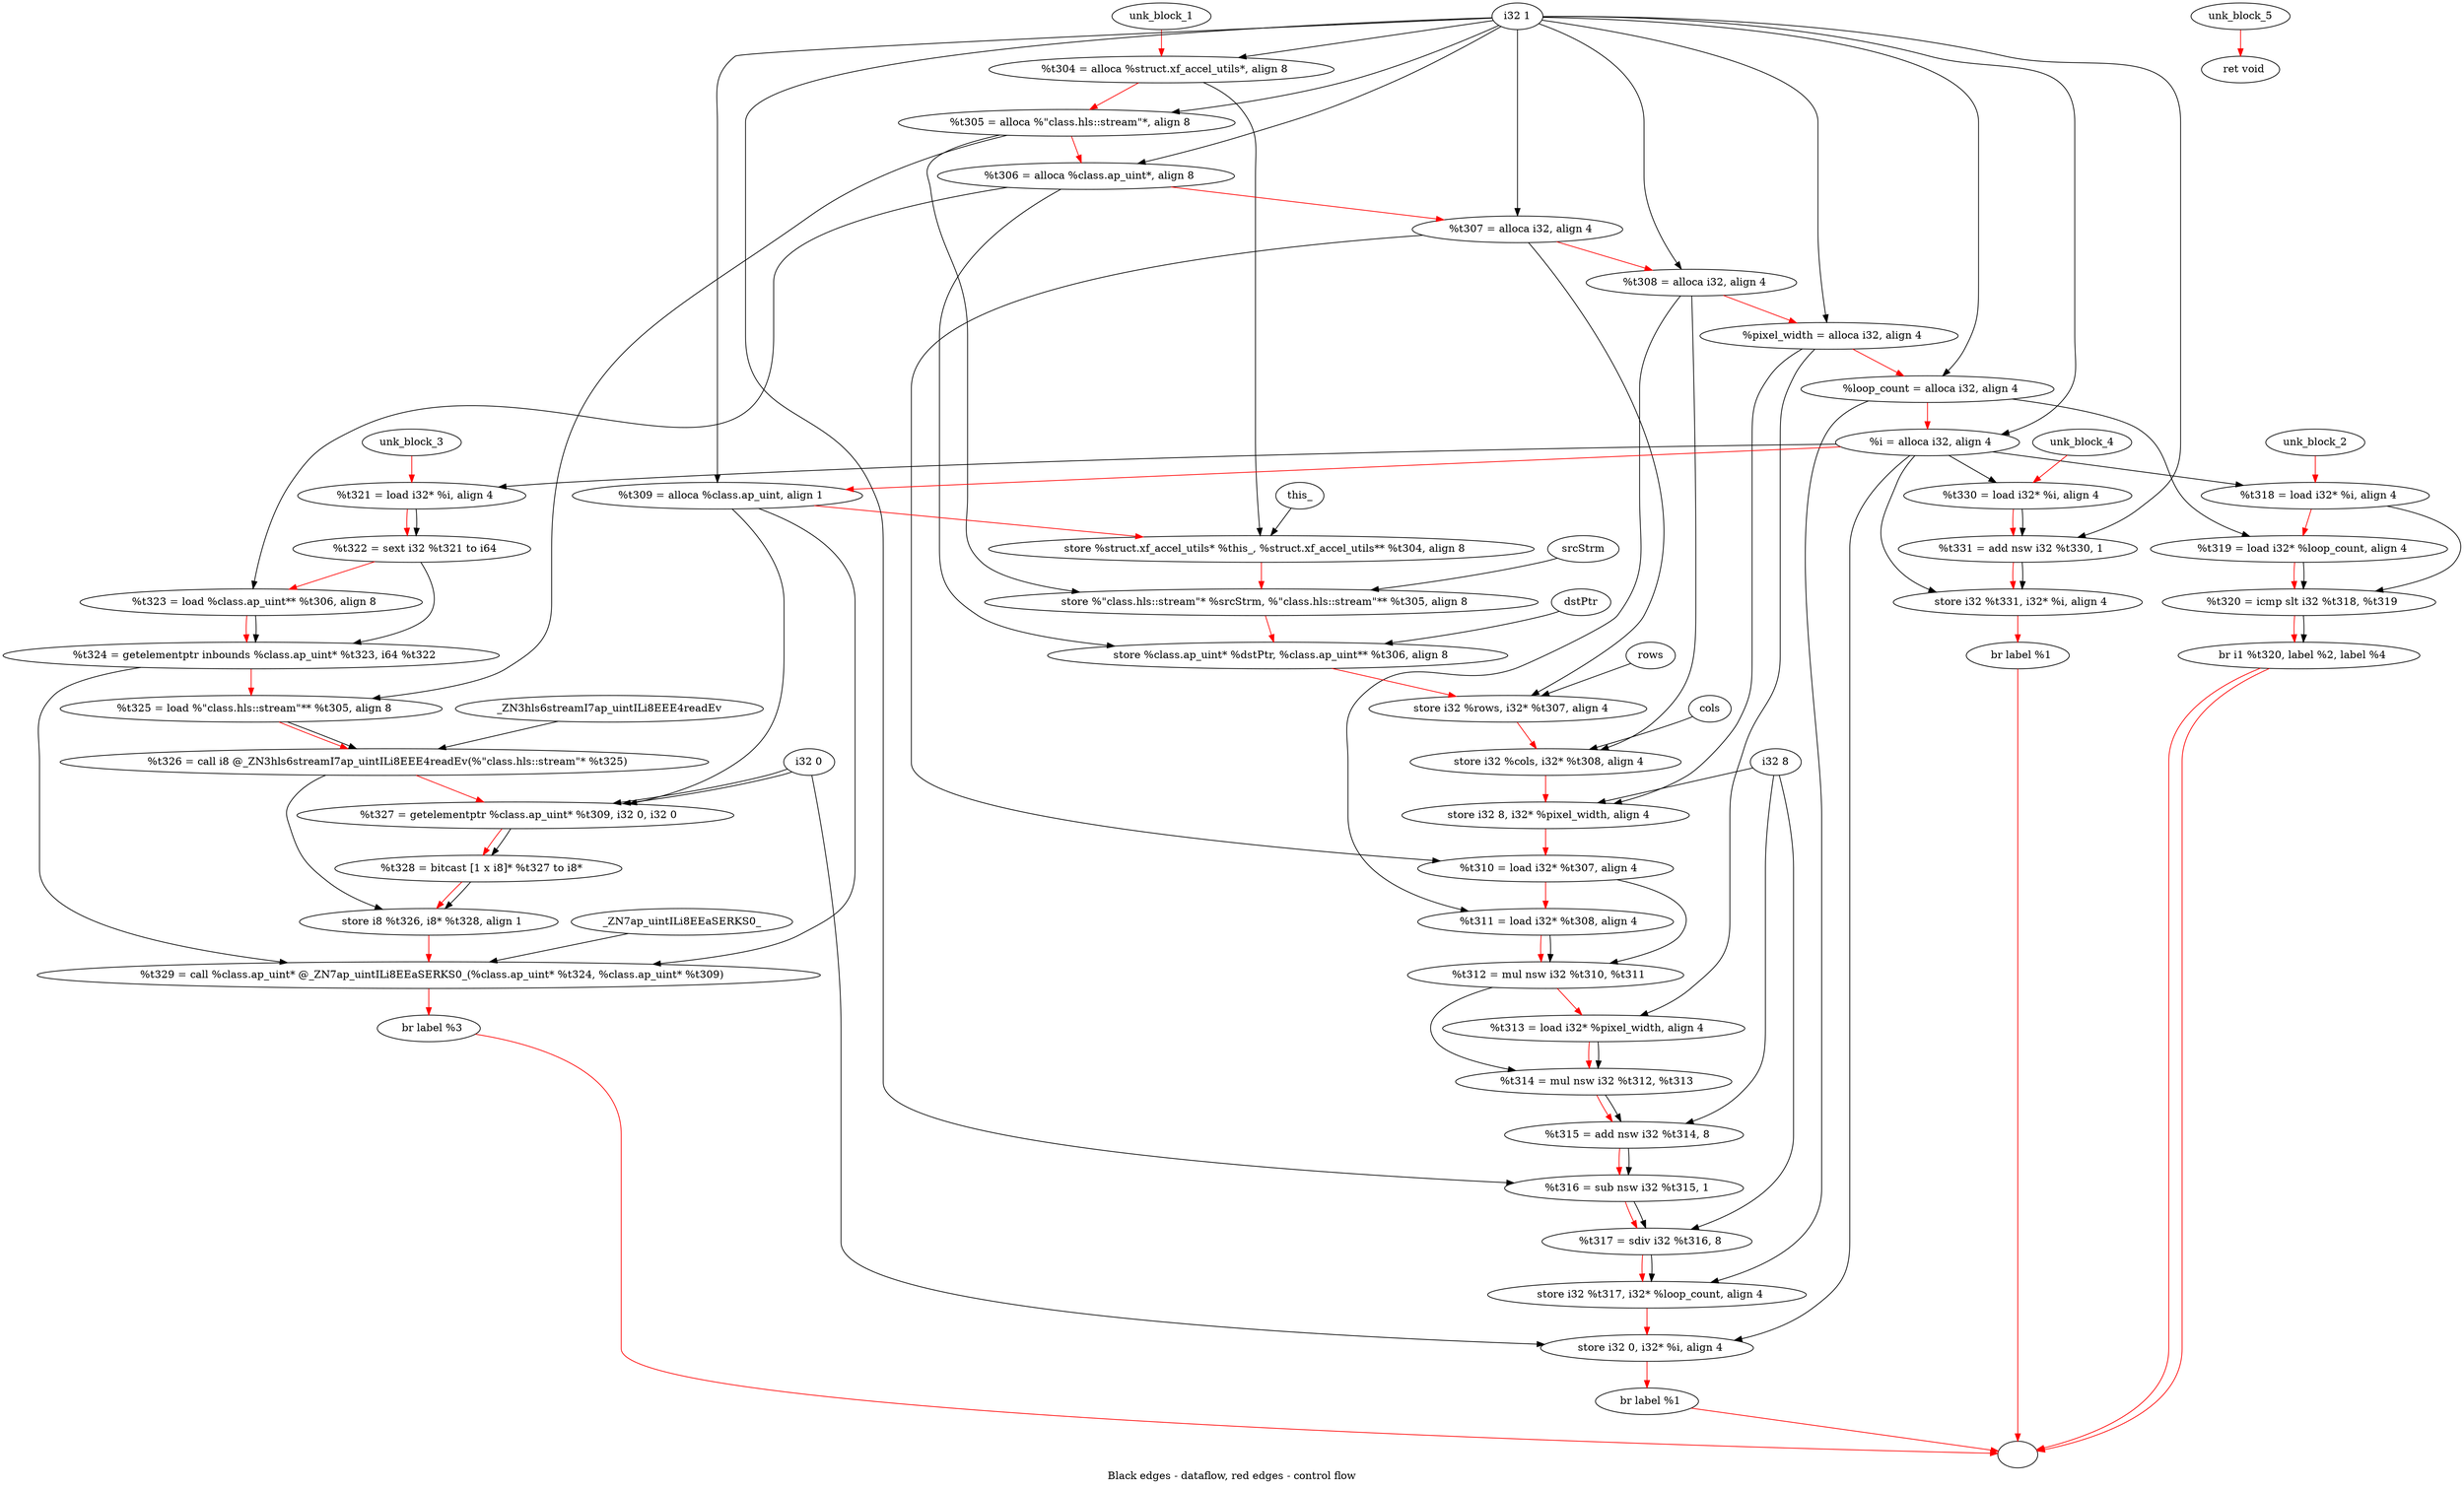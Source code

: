 digraph G {
compound=true
label="Black edges - dataflow, red edges - control flow"
"t304" [label="  %t304 = alloca %struct.xf_accel_utils*, align 8"]
"t305" [label="  %t305 = alloca %\"class.hls::stream\"*, align 8"]
"t306" [label="  %t306 = alloca %class.ap_uint*, align 8"]
"t307" [label="  %t307 = alloca i32, align 4"]
"t308" [label="  %t308 = alloca i32, align 4"]
"pixel_width" [label="  %pixel_width = alloca i32, align 4"]
"loop_count" [label="  %loop_count = alloca i32, align 4"]
"i" [label="  %i = alloca i32, align 4"]
"t309" [label="  %t309 = alloca %class.ap_uint, align 1"]
"_1" [label="  store %struct.xf_accel_utils* %this_, %struct.xf_accel_utils** %t304, align 8"]
"_2" [label="  store %\"class.hls::stream\"* %srcStrm, %\"class.hls::stream\"** %t305, align 8"]
"_3" [label="  store %class.ap_uint* %dstPtr, %class.ap_uint** %t306, align 8"]
"_4" [label="  store i32 %rows, i32* %t307, align 4"]
"_5" [label="  store i32 %cols, i32* %t308, align 4"]
"_6" [label="  store i32 8, i32* %pixel_width, align 4"]
"t310" [label="  %t310 = load i32* %t307, align 4"]
"t311" [label="  %t311 = load i32* %t308, align 4"]
"t312" [label="  %t312 = mul nsw i32 %t310, %t311"]
"t313" [label="  %t313 = load i32* %pixel_width, align 4"]
"t314" [label="  %t314 = mul nsw i32 %t312, %t313"]
"t315" [label="  %t315 = add nsw i32 %t314, 8"]
"t316" [label="  %t316 = sub nsw i32 %t315, 1"]
"t317" [label="  %t317 = sdiv i32 %t316, 8"]
"_7" [label="  store i32 %t317, i32* %loop_count, align 4"]
"_8" [label="  store i32 0, i32* %i, align 4"]
"_9" [label="  br label %1"]
"unk_block_1" -> "t304"[color=red]
"i32 1" -> "t304"
"t304" -> "t305"[color=red weight=2]
"i32 1" -> "t305"
"t305" -> "t306"[color=red weight=2]
"i32 1" -> "t306"
"t306" -> "t307"[color=red weight=2]
"i32 1" -> "t307"
"t307" -> "t308"[color=red weight=2]
"i32 1" -> "t308"
"t308" -> "pixel_width"[color=red weight=2]
"i32 1" -> "pixel_width"
"pixel_width" -> "loop_count"[color=red weight=2]
"i32 1" -> "loop_count"
"loop_count" -> "i"[color=red weight=2]
"i32 1" -> "i"
"i" -> "t309"[color=red weight=2]
"i32 1" -> "t309"
"t309" -> "_1"[color=red weight=2]
"this_" -> "_1"
"t304" -> "_1"
"_1" -> "_2"[color=red weight=2]
"srcStrm" -> "_2"
"t305" -> "_2"
"_2" -> "_3"[color=red weight=2]
"dstPtr" -> "_3"
"t306" -> "_3"
"_3" -> "_4"[color=red weight=2]
"rows" -> "_4"
"t307" -> "_4"
"_4" -> "_5"[color=red weight=2]
"cols" -> "_5"
"t308" -> "_5"
"_5" -> "_6"[color=red weight=2]
"i32 8" -> "_6"
"pixel_width" -> "_6"
"_6" -> "t310"[color=red weight=2]
"t307" -> "t310"
"t310" -> "t311"[color=red weight=2]
"t308" -> "t311"
"t311" -> "t312"[color=red weight=2]
"t310" -> "t312"
"t311" -> "t312"
"t312" -> "t313"[color=red weight=2]
"pixel_width" -> "t313"
"t313" -> "t314"[color=red weight=2]
"t312" -> "t314"
"t313" -> "t314"
"t314" -> "t315"[color=red weight=2]
"t314" -> "t315"
"i32 8" -> "t315"
"t315" -> "t316"[color=red weight=2]
"t315" -> "t316"
"i32 1" -> "t316"
"t316" -> "t317"[color=red weight=2]
"t316" -> "t317"
"i32 8" -> "t317"
"t317" -> "_7"[color=red weight=2]
"t317" -> "_7"
"loop_count" -> "_7"
"_7" -> "_8"[color=red weight=2]
"i32 0" -> "_8"
"i" -> "_8"
"_8" -> "_9"[color=red weight=2]
"_9" -> ""[color=red]

"t318" [label="  %t318 = load i32* %i, align 4"]
"t319" [label="  %t319 = load i32* %loop_count, align 4"]
"t320" [label="  %t320 = icmp slt i32 %t318, %t319"]
"_10" [label="  br i1 %t320, label %2, label %4"]
"unk_block_2" -> "t318"[color=red]
"i" -> "t318"
"t318" -> "t319"[color=red weight=2]
"loop_count" -> "t319"
"t319" -> "t320"[color=red weight=2]
"t318" -> "t320"
"t319" -> "t320"
"t320" -> "_10"[color=red weight=2]
"t320" -> "_10"
"_10" -> ""[color=red]
"_10" -> ""[color=red]

"t321" [label="  %t321 = load i32* %i, align 4"]
"t322" [label="  %t322 = sext i32 %t321 to i64"]
"t323" [label="  %t323 = load %class.ap_uint** %t306, align 8"]
"t324" [label="  %t324 = getelementptr inbounds %class.ap_uint* %t323, i64 %t322"]
"t325" [label="  %t325 = load %\"class.hls::stream\"** %t305, align 8"]
"t326" [label="  %t326 = call i8 @_ZN3hls6streamI7ap_uintILi8EEE4readEv(%\"class.hls::stream\"* %t325)"]
"t327" [label="  %t327 = getelementptr %class.ap_uint* %t309, i32 0, i32 0"]
"t328" [label="  %t328 = bitcast [1 x i8]* %t327 to i8*"]
"_11" [label="  store i8 %t326, i8* %t328, align 1"]
"t329" [label="  %t329 = call %class.ap_uint* @_ZN7ap_uintILi8EEaSERKS0_(%class.ap_uint* %t324, %class.ap_uint* %t309)"]
"_12" [label="  br label %3"]
"unk_block_3" -> "t321"[color=red]
"i" -> "t321"
"t321" -> "t322"[color=red weight=2]
"t321" -> "t322"
"t322" -> "t323"[color=red weight=2]
"t306" -> "t323"
"t323" -> "t324"[color=red weight=2]
"t323" -> "t324"
"t322" -> "t324"
"t324" -> "t325"[color=red weight=2]
"t305" -> "t325"
"t325" -> "t326"[color=red weight=2]
"t325" -> "t326"
"_ZN3hls6streamI7ap_uintILi8EEE4readEv" -> "t326"
"t326" -> "t327"[color=red weight=2]
"t309" -> "t327"
"i32 0" -> "t327"
"i32 0" -> "t327"
"t327" -> "t328"[color=red weight=2]
"t327" -> "t328"
"t328" -> "_11"[color=red weight=2]
"t326" -> "_11"
"t328" -> "_11"
"_11" -> "t329"[color=red weight=2]
"t324" -> "t329"
"t309" -> "t329"
"_ZN7ap_uintILi8EEaSERKS0_" -> "t329"
"t329" -> "_12"[color=red weight=2]
"_12" -> ""[color=red]

"t330" [label="  %t330 = load i32* %i, align 4"]
"t331" [label="  %t331 = add nsw i32 %t330, 1"]
"_13" [label="  store i32 %t331, i32* %i, align 4"]
"_14" [label="  br label %1"]
"unk_block_4" -> "t330"[color=red]
"i" -> "t330"
"t330" -> "t331"[color=red weight=2]
"t330" -> "t331"
"i32 1" -> "t331"
"t331" -> "_13"[color=red weight=2]
"t331" -> "_13"
"i" -> "_13"
"_13" -> "_14"[color=red weight=2]
"_14" -> ""[color=red]

"_15" [label="  ret void"]
"unk_block_5" -> "_15"[color=red]

}
